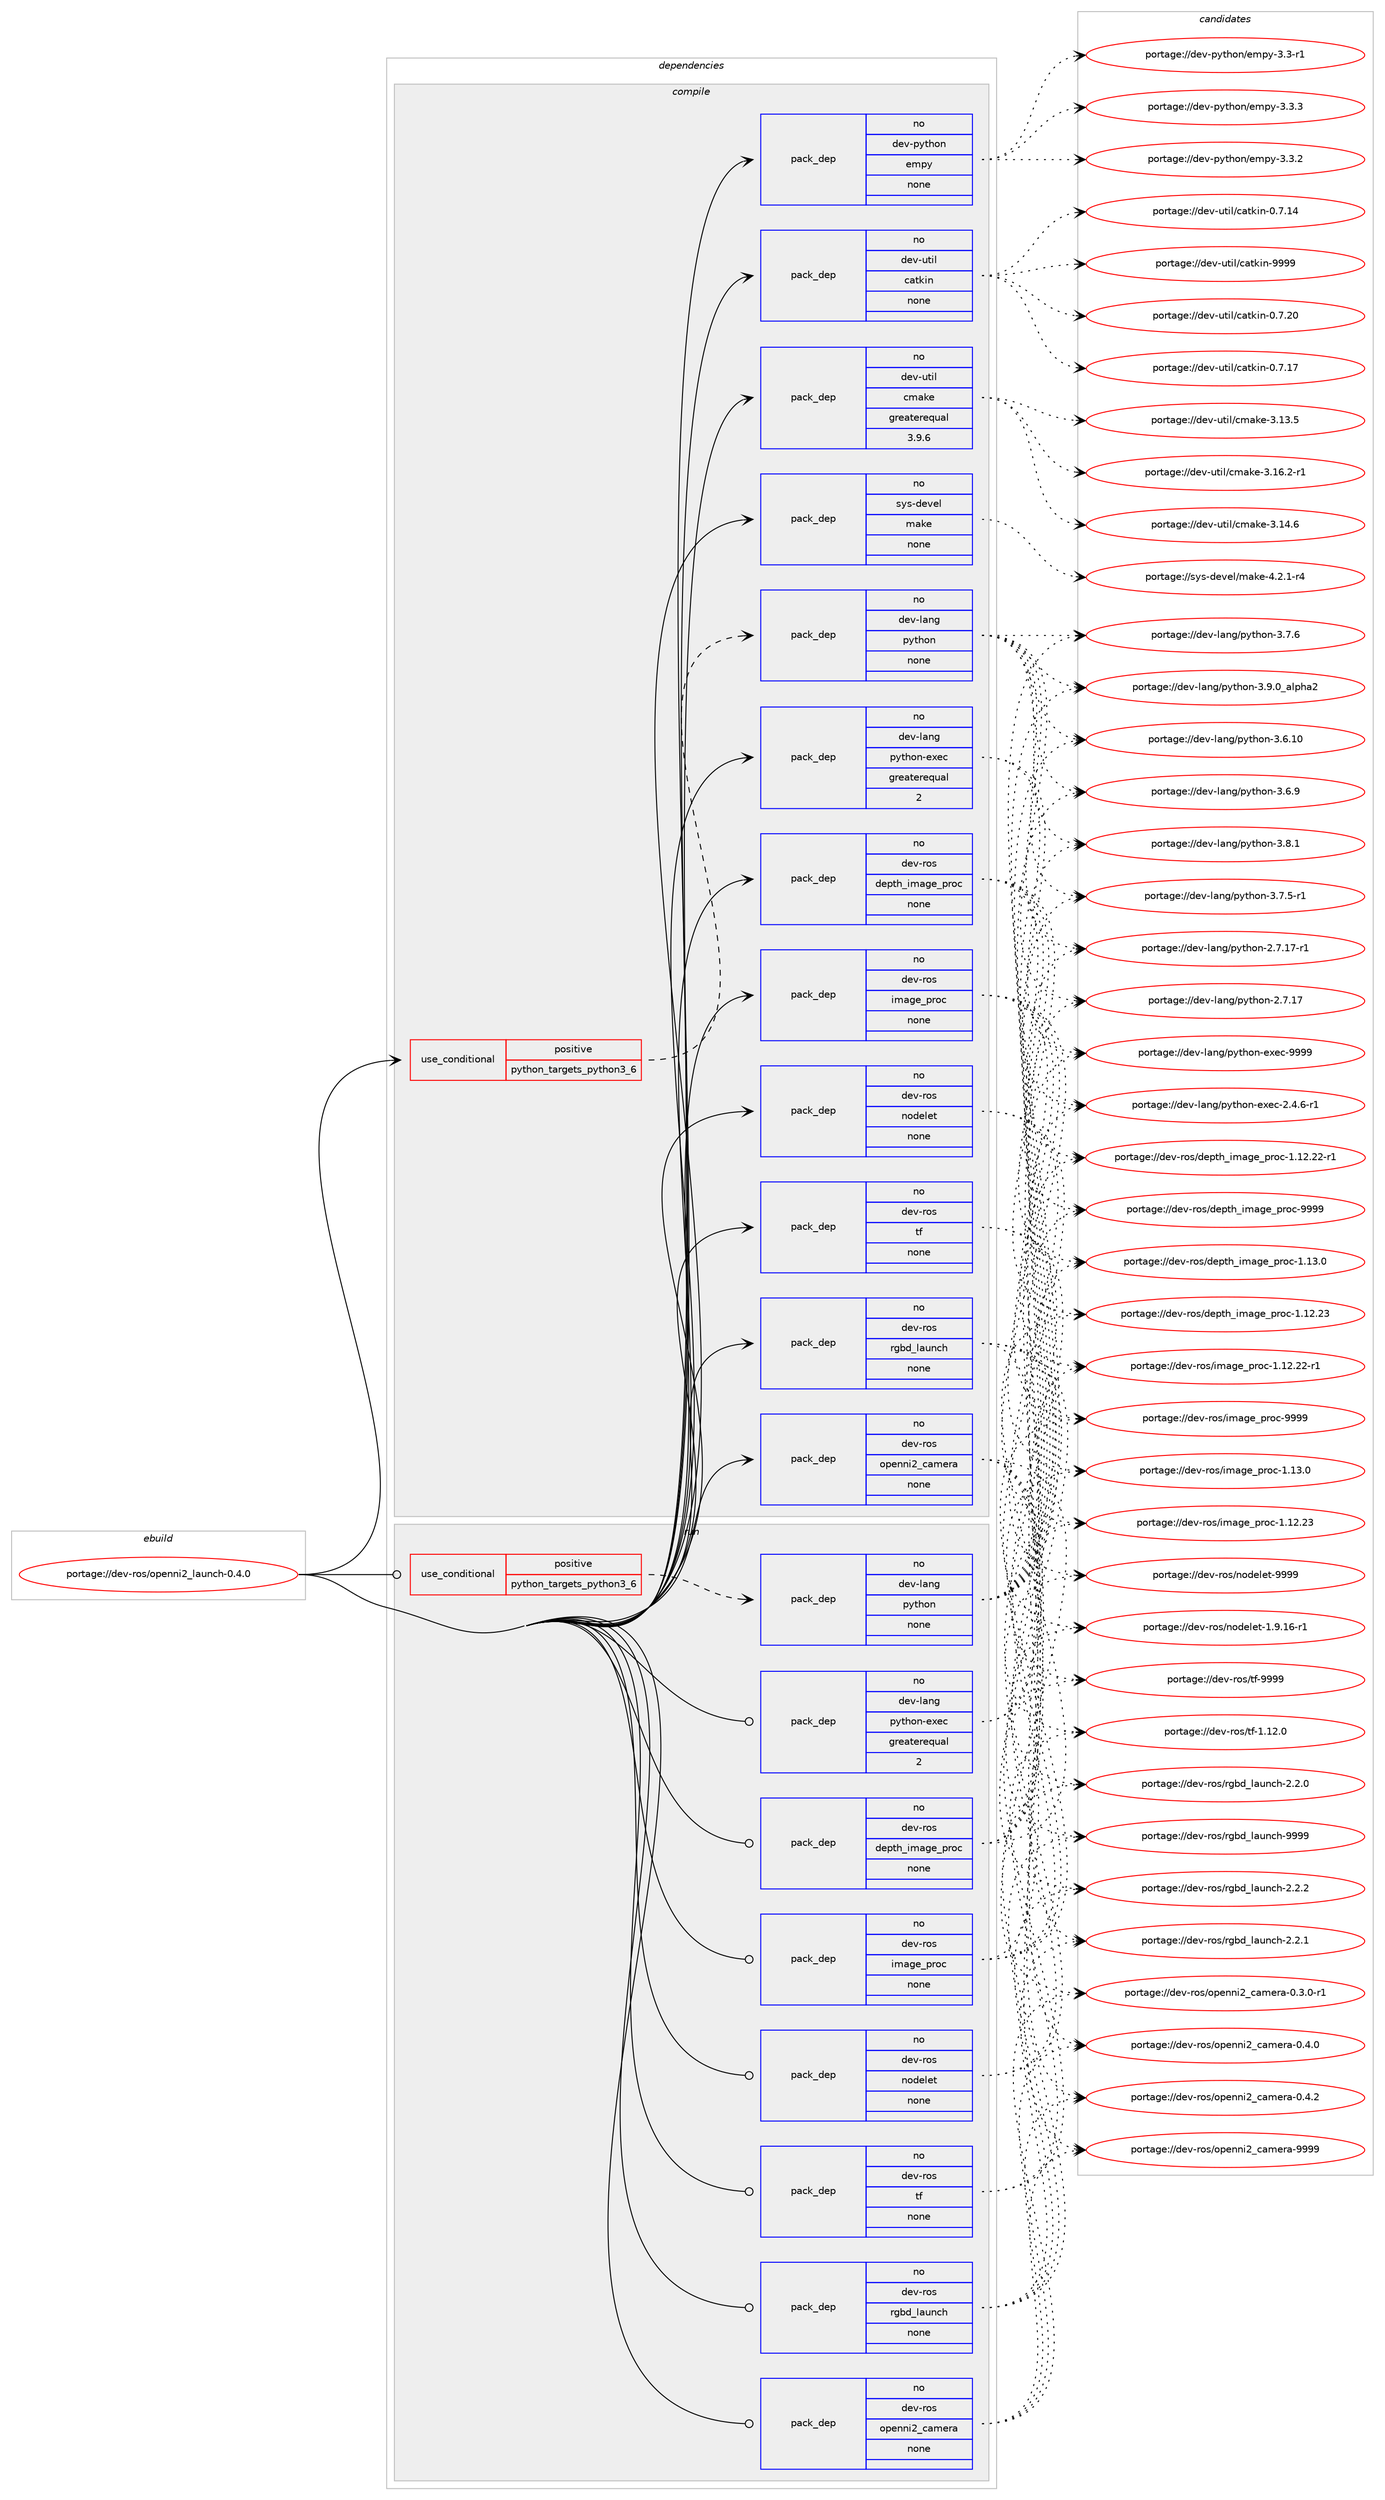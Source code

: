 digraph prolog {

# *************
# Graph options
# *************

newrank=true;
concentrate=true;
compound=true;
graph [rankdir=LR,fontname=Helvetica,fontsize=10,ranksep=1.5];#, ranksep=2.5, nodesep=0.2];
edge  [arrowhead=vee];
node  [fontname=Helvetica,fontsize=10];

# **********
# The ebuild
# **********

subgraph cluster_leftcol {
color=gray;
rank=same;
label=<<i>ebuild</i>>;
id [label="portage://dev-ros/openni2_launch-0.4.0", color=red, width=4, href="../dev-ros/openni2_launch-0.4.0.svg"];
}

# ****************
# The dependencies
# ****************

subgraph cluster_midcol {
color=gray;
label=<<i>dependencies</i>>;
subgraph cluster_compile {
fillcolor="#eeeeee";
style=filled;
label=<<i>compile</i>>;
subgraph cond99143 {
dependency394545 [label=<<TABLE BORDER="0" CELLBORDER="1" CELLSPACING="0" CELLPADDING="4"><TR><TD ROWSPAN="3" CELLPADDING="10">use_conditional</TD></TR><TR><TD>positive</TD></TR><TR><TD>python_targets_python3_6</TD></TR></TABLE>>, shape=none, color=red];
subgraph pack290549 {
dependency394546 [label=<<TABLE BORDER="0" CELLBORDER="1" CELLSPACING="0" CELLPADDING="4" WIDTH="220"><TR><TD ROWSPAN="6" CELLPADDING="30">pack_dep</TD></TR><TR><TD WIDTH="110">no</TD></TR><TR><TD>dev-lang</TD></TR><TR><TD>python</TD></TR><TR><TD>none</TD></TR><TR><TD></TD></TR></TABLE>>, shape=none, color=blue];
}
dependency394545:e -> dependency394546:w [weight=20,style="dashed",arrowhead="vee"];
}
id:e -> dependency394545:w [weight=20,style="solid",arrowhead="vee"];
subgraph pack290550 {
dependency394547 [label=<<TABLE BORDER="0" CELLBORDER="1" CELLSPACING="0" CELLPADDING="4" WIDTH="220"><TR><TD ROWSPAN="6" CELLPADDING="30">pack_dep</TD></TR><TR><TD WIDTH="110">no</TD></TR><TR><TD>dev-lang</TD></TR><TR><TD>python-exec</TD></TR><TR><TD>greaterequal</TD></TR><TR><TD>2</TD></TR></TABLE>>, shape=none, color=blue];
}
id:e -> dependency394547:w [weight=20,style="solid",arrowhead="vee"];
subgraph pack290551 {
dependency394548 [label=<<TABLE BORDER="0" CELLBORDER="1" CELLSPACING="0" CELLPADDING="4" WIDTH="220"><TR><TD ROWSPAN="6" CELLPADDING="30">pack_dep</TD></TR><TR><TD WIDTH="110">no</TD></TR><TR><TD>dev-python</TD></TR><TR><TD>empy</TD></TR><TR><TD>none</TD></TR><TR><TD></TD></TR></TABLE>>, shape=none, color=blue];
}
id:e -> dependency394548:w [weight=20,style="solid",arrowhead="vee"];
subgraph pack290552 {
dependency394549 [label=<<TABLE BORDER="0" CELLBORDER="1" CELLSPACING="0" CELLPADDING="4" WIDTH="220"><TR><TD ROWSPAN="6" CELLPADDING="30">pack_dep</TD></TR><TR><TD WIDTH="110">no</TD></TR><TR><TD>dev-ros</TD></TR><TR><TD>depth_image_proc</TD></TR><TR><TD>none</TD></TR><TR><TD></TD></TR></TABLE>>, shape=none, color=blue];
}
id:e -> dependency394549:w [weight=20,style="solid",arrowhead="vee"];
subgraph pack290553 {
dependency394550 [label=<<TABLE BORDER="0" CELLBORDER="1" CELLSPACING="0" CELLPADDING="4" WIDTH="220"><TR><TD ROWSPAN="6" CELLPADDING="30">pack_dep</TD></TR><TR><TD WIDTH="110">no</TD></TR><TR><TD>dev-ros</TD></TR><TR><TD>image_proc</TD></TR><TR><TD>none</TD></TR><TR><TD></TD></TR></TABLE>>, shape=none, color=blue];
}
id:e -> dependency394550:w [weight=20,style="solid",arrowhead="vee"];
subgraph pack290554 {
dependency394551 [label=<<TABLE BORDER="0" CELLBORDER="1" CELLSPACING="0" CELLPADDING="4" WIDTH="220"><TR><TD ROWSPAN="6" CELLPADDING="30">pack_dep</TD></TR><TR><TD WIDTH="110">no</TD></TR><TR><TD>dev-ros</TD></TR><TR><TD>nodelet</TD></TR><TR><TD>none</TD></TR><TR><TD></TD></TR></TABLE>>, shape=none, color=blue];
}
id:e -> dependency394551:w [weight=20,style="solid",arrowhead="vee"];
subgraph pack290555 {
dependency394552 [label=<<TABLE BORDER="0" CELLBORDER="1" CELLSPACING="0" CELLPADDING="4" WIDTH="220"><TR><TD ROWSPAN="6" CELLPADDING="30">pack_dep</TD></TR><TR><TD WIDTH="110">no</TD></TR><TR><TD>dev-ros</TD></TR><TR><TD>openni2_camera</TD></TR><TR><TD>none</TD></TR><TR><TD></TD></TR></TABLE>>, shape=none, color=blue];
}
id:e -> dependency394552:w [weight=20,style="solid",arrowhead="vee"];
subgraph pack290556 {
dependency394553 [label=<<TABLE BORDER="0" CELLBORDER="1" CELLSPACING="0" CELLPADDING="4" WIDTH="220"><TR><TD ROWSPAN="6" CELLPADDING="30">pack_dep</TD></TR><TR><TD WIDTH="110">no</TD></TR><TR><TD>dev-ros</TD></TR><TR><TD>rgbd_launch</TD></TR><TR><TD>none</TD></TR><TR><TD></TD></TR></TABLE>>, shape=none, color=blue];
}
id:e -> dependency394553:w [weight=20,style="solid",arrowhead="vee"];
subgraph pack290557 {
dependency394554 [label=<<TABLE BORDER="0" CELLBORDER="1" CELLSPACING="0" CELLPADDING="4" WIDTH="220"><TR><TD ROWSPAN="6" CELLPADDING="30">pack_dep</TD></TR><TR><TD WIDTH="110">no</TD></TR><TR><TD>dev-ros</TD></TR><TR><TD>tf</TD></TR><TR><TD>none</TD></TR><TR><TD></TD></TR></TABLE>>, shape=none, color=blue];
}
id:e -> dependency394554:w [weight=20,style="solid",arrowhead="vee"];
subgraph pack290558 {
dependency394555 [label=<<TABLE BORDER="0" CELLBORDER="1" CELLSPACING="0" CELLPADDING="4" WIDTH="220"><TR><TD ROWSPAN="6" CELLPADDING="30">pack_dep</TD></TR><TR><TD WIDTH="110">no</TD></TR><TR><TD>dev-util</TD></TR><TR><TD>catkin</TD></TR><TR><TD>none</TD></TR><TR><TD></TD></TR></TABLE>>, shape=none, color=blue];
}
id:e -> dependency394555:w [weight=20,style="solid",arrowhead="vee"];
subgraph pack290559 {
dependency394556 [label=<<TABLE BORDER="0" CELLBORDER="1" CELLSPACING="0" CELLPADDING="4" WIDTH="220"><TR><TD ROWSPAN="6" CELLPADDING="30">pack_dep</TD></TR><TR><TD WIDTH="110">no</TD></TR><TR><TD>dev-util</TD></TR><TR><TD>cmake</TD></TR><TR><TD>greaterequal</TD></TR><TR><TD>3.9.6</TD></TR></TABLE>>, shape=none, color=blue];
}
id:e -> dependency394556:w [weight=20,style="solid",arrowhead="vee"];
subgraph pack290560 {
dependency394557 [label=<<TABLE BORDER="0" CELLBORDER="1" CELLSPACING="0" CELLPADDING="4" WIDTH="220"><TR><TD ROWSPAN="6" CELLPADDING="30">pack_dep</TD></TR><TR><TD WIDTH="110">no</TD></TR><TR><TD>sys-devel</TD></TR><TR><TD>make</TD></TR><TR><TD>none</TD></TR><TR><TD></TD></TR></TABLE>>, shape=none, color=blue];
}
id:e -> dependency394557:w [weight=20,style="solid",arrowhead="vee"];
}
subgraph cluster_compileandrun {
fillcolor="#eeeeee";
style=filled;
label=<<i>compile and run</i>>;
}
subgraph cluster_run {
fillcolor="#eeeeee";
style=filled;
label=<<i>run</i>>;
subgraph cond99144 {
dependency394558 [label=<<TABLE BORDER="0" CELLBORDER="1" CELLSPACING="0" CELLPADDING="4"><TR><TD ROWSPAN="3" CELLPADDING="10">use_conditional</TD></TR><TR><TD>positive</TD></TR><TR><TD>python_targets_python3_6</TD></TR></TABLE>>, shape=none, color=red];
subgraph pack290561 {
dependency394559 [label=<<TABLE BORDER="0" CELLBORDER="1" CELLSPACING="0" CELLPADDING="4" WIDTH="220"><TR><TD ROWSPAN="6" CELLPADDING="30">pack_dep</TD></TR><TR><TD WIDTH="110">no</TD></TR><TR><TD>dev-lang</TD></TR><TR><TD>python</TD></TR><TR><TD>none</TD></TR><TR><TD></TD></TR></TABLE>>, shape=none, color=blue];
}
dependency394558:e -> dependency394559:w [weight=20,style="dashed",arrowhead="vee"];
}
id:e -> dependency394558:w [weight=20,style="solid",arrowhead="odot"];
subgraph pack290562 {
dependency394560 [label=<<TABLE BORDER="0" CELLBORDER="1" CELLSPACING="0" CELLPADDING="4" WIDTH="220"><TR><TD ROWSPAN="6" CELLPADDING="30">pack_dep</TD></TR><TR><TD WIDTH="110">no</TD></TR><TR><TD>dev-lang</TD></TR><TR><TD>python-exec</TD></TR><TR><TD>greaterequal</TD></TR><TR><TD>2</TD></TR></TABLE>>, shape=none, color=blue];
}
id:e -> dependency394560:w [weight=20,style="solid",arrowhead="odot"];
subgraph pack290563 {
dependency394561 [label=<<TABLE BORDER="0" CELLBORDER="1" CELLSPACING="0" CELLPADDING="4" WIDTH="220"><TR><TD ROWSPAN="6" CELLPADDING="30">pack_dep</TD></TR><TR><TD WIDTH="110">no</TD></TR><TR><TD>dev-ros</TD></TR><TR><TD>depth_image_proc</TD></TR><TR><TD>none</TD></TR><TR><TD></TD></TR></TABLE>>, shape=none, color=blue];
}
id:e -> dependency394561:w [weight=20,style="solid",arrowhead="odot"];
subgraph pack290564 {
dependency394562 [label=<<TABLE BORDER="0" CELLBORDER="1" CELLSPACING="0" CELLPADDING="4" WIDTH="220"><TR><TD ROWSPAN="6" CELLPADDING="30">pack_dep</TD></TR><TR><TD WIDTH="110">no</TD></TR><TR><TD>dev-ros</TD></TR><TR><TD>image_proc</TD></TR><TR><TD>none</TD></TR><TR><TD></TD></TR></TABLE>>, shape=none, color=blue];
}
id:e -> dependency394562:w [weight=20,style="solid",arrowhead="odot"];
subgraph pack290565 {
dependency394563 [label=<<TABLE BORDER="0" CELLBORDER="1" CELLSPACING="0" CELLPADDING="4" WIDTH="220"><TR><TD ROWSPAN="6" CELLPADDING="30">pack_dep</TD></TR><TR><TD WIDTH="110">no</TD></TR><TR><TD>dev-ros</TD></TR><TR><TD>nodelet</TD></TR><TR><TD>none</TD></TR><TR><TD></TD></TR></TABLE>>, shape=none, color=blue];
}
id:e -> dependency394563:w [weight=20,style="solid",arrowhead="odot"];
subgraph pack290566 {
dependency394564 [label=<<TABLE BORDER="0" CELLBORDER="1" CELLSPACING="0" CELLPADDING="4" WIDTH="220"><TR><TD ROWSPAN="6" CELLPADDING="30">pack_dep</TD></TR><TR><TD WIDTH="110">no</TD></TR><TR><TD>dev-ros</TD></TR><TR><TD>openni2_camera</TD></TR><TR><TD>none</TD></TR><TR><TD></TD></TR></TABLE>>, shape=none, color=blue];
}
id:e -> dependency394564:w [weight=20,style="solid",arrowhead="odot"];
subgraph pack290567 {
dependency394565 [label=<<TABLE BORDER="0" CELLBORDER="1" CELLSPACING="0" CELLPADDING="4" WIDTH="220"><TR><TD ROWSPAN="6" CELLPADDING="30">pack_dep</TD></TR><TR><TD WIDTH="110">no</TD></TR><TR><TD>dev-ros</TD></TR><TR><TD>rgbd_launch</TD></TR><TR><TD>none</TD></TR><TR><TD></TD></TR></TABLE>>, shape=none, color=blue];
}
id:e -> dependency394565:w [weight=20,style="solid",arrowhead="odot"];
subgraph pack290568 {
dependency394566 [label=<<TABLE BORDER="0" CELLBORDER="1" CELLSPACING="0" CELLPADDING="4" WIDTH="220"><TR><TD ROWSPAN="6" CELLPADDING="30">pack_dep</TD></TR><TR><TD WIDTH="110">no</TD></TR><TR><TD>dev-ros</TD></TR><TR><TD>tf</TD></TR><TR><TD>none</TD></TR><TR><TD></TD></TR></TABLE>>, shape=none, color=blue];
}
id:e -> dependency394566:w [weight=20,style="solid",arrowhead="odot"];
}
}

# **************
# The candidates
# **************

subgraph cluster_choices {
rank=same;
color=gray;
label=<<i>candidates</i>>;

subgraph choice290549 {
color=black;
nodesep=1;
choice10010111845108971101034711212111610411111045514657464895971081121049750 [label="portage://dev-lang/python-3.9.0_alpha2", color=red, width=4,href="../dev-lang/python-3.9.0_alpha2.svg"];
choice100101118451089711010347112121116104111110455146564649 [label="portage://dev-lang/python-3.8.1", color=red, width=4,href="../dev-lang/python-3.8.1.svg"];
choice100101118451089711010347112121116104111110455146554654 [label="portage://dev-lang/python-3.7.6", color=red, width=4,href="../dev-lang/python-3.7.6.svg"];
choice1001011184510897110103471121211161041111104551465546534511449 [label="portage://dev-lang/python-3.7.5-r1", color=red, width=4,href="../dev-lang/python-3.7.5-r1.svg"];
choice100101118451089711010347112121116104111110455146544657 [label="portage://dev-lang/python-3.6.9", color=red, width=4,href="../dev-lang/python-3.6.9.svg"];
choice10010111845108971101034711212111610411111045514654464948 [label="portage://dev-lang/python-3.6.10", color=red, width=4,href="../dev-lang/python-3.6.10.svg"];
choice100101118451089711010347112121116104111110455046554649554511449 [label="portage://dev-lang/python-2.7.17-r1", color=red, width=4,href="../dev-lang/python-2.7.17-r1.svg"];
choice10010111845108971101034711212111610411111045504655464955 [label="portage://dev-lang/python-2.7.17", color=red, width=4,href="../dev-lang/python-2.7.17.svg"];
dependency394546:e -> choice10010111845108971101034711212111610411111045514657464895971081121049750:w [style=dotted,weight="100"];
dependency394546:e -> choice100101118451089711010347112121116104111110455146564649:w [style=dotted,weight="100"];
dependency394546:e -> choice100101118451089711010347112121116104111110455146554654:w [style=dotted,weight="100"];
dependency394546:e -> choice1001011184510897110103471121211161041111104551465546534511449:w [style=dotted,weight="100"];
dependency394546:e -> choice100101118451089711010347112121116104111110455146544657:w [style=dotted,weight="100"];
dependency394546:e -> choice10010111845108971101034711212111610411111045514654464948:w [style=dotted,weight="100"];
dependency394546:e -> choice100101118451089711010347112121116104111110455046554649554511449:w [style=dotted,weight="100"];
dependency394546:e -> choice10010111845108971101034711212111610411111045504655464955:w [style=dotted,weight="100"];
}
subgraph choice290550 {
color=black;
nodesep=1;
choice10010111845108971101034711212111610411111045101120101994557575757 [label="portage://dev-lang/python-exec-9999", color=red, width=4,href="../dev-lang/python-exec-9999.svg"];
choice10010111845108971101034711212111610411111045101120101994550465246544511449 [label="portage://dev-lang/python-exec-2.4.6-r1", color=red, width=4,href="../dev-lang/python-exec-2.4.6-r1.svg"];
dependency394547:e -> choice10010111845108971101034711212111610411111045101120101994557575757:w [style=dotted,weight="100"];
dependency394547:e -> choice10010111845108971101034711212111610411111045101120101994550465246544511449:w [style=dotted,weight="100"];
}
subgraph choice290551 {
color=black;
nodesep=1;
choice1001011184511212111610411111047101109112121455146514651 [label="portage://dev-python/empy-3.3.3", color=red, width=4,href="../dev-python/empy-3.3.3.svg"];
choice1001011184511212111610411111047101109112121455146514650 [label="portage://dev-python/empy-3.3.2", color=red, width=4,href="../dev-python/empy-3.3.2.svg"];
choice1001011184511212111610411111047101109112121455146514511449 [label="portage://dev-python/empy-3.3-r1", color=red, width=4,href="../dev-python/empy-3.3-r1.svg"];
dependency394548:e -> choice1001011184511212111610411111047101109112121455146514651:w [style=dotted,weight="100"];
dependency394548:e -> choice1001011184511212111610411111047101109112121455146514650:w [style=dotted,weight="100"];
dependency394548:e -> choice1001011184511212111610411111047101109112121455146514511449:w [style=dotted,weight="100"];
}
subgraph choice290552 {
color=black;
nodesep=1;
choice1001011184511411111547100101112116104951051099710310195112114111994557575757 [label="portage://dev-ros/depth_image_proc-9999", color=red, width=4,href="../dev-ros/depth_image_proc-9999.svg"];
choice10010111845114111115471001011121161049510510997103101951121141119945494649514648 [label="portage://dev-ros/depth_image_proc-1.13.0", color=red, width=4,href="../dev-ros/depth_image_proc-1.13.0.svg"];
choice1001011184511411111547100101112116104951051099710310195112114111994549464950465051 [label="portage://dev-ros/depth_image_proc-1.12.23", color=red, width=4,href="../dev-ros/depth_image_proc-1.12.23.svg"];
choice10010111845114111115471001011121161049510510997103101951121141119945494649504650504511449 [label="portage://dev-ros/depth_image_proc-1.12.22-r1", color=red, width=4,href="../dev-ros/depth_image_proc-1.12.22-r1.svg"];
dependency394549:e -> choice1001011184511411111547100101112116104951051099710310195112114111994557575757:w [style=dotted,weight="100"];
dependency394549:e -> choice10010111845114111115471001011121161049510510997103101951121141119945494649514648:w [style=dotted,weight="100"];
dependency394549:e -> choice1001011184511411111547100101112116104951051099710310195112114111994549464950465051:w [style=dotted,weight="100"];
dependency394549:e -> choice10010111845114111115471001011121161049510510997103101951121141119945494649504650504511449:w [style=dotted,weight="100"];
}
subgraph choice290553 {
color=black;
nodesep=1;
choice10010111845114111115471051099710310195112114111994557575757 [label="portage://dev-ros/image_proc-9999", color=red, width=4,href="../dev-ros/image_proc-9999.svg"];
choice100101118451141111154710510997103101951121141119945494649514648 [label="portage://dev-ros/image_proc-1.13.0", color=red, width=4,href="../dev-ros/image_proc-1.13.0.svg"];
choice10010111845114111115471051099710310195112114111994549464950465051 [label="portage://dev-ros/image_proc-1.12.23", color=red, width=4,href="../dev-ros/image_proc-1.12.23.svg"];
choice100101118451141111154710510997103101951121141119945494649504650504511449 [label="portage://dev-ros/image_proc-1.12.22-r1", color=red, width=4,href="../dev-ros/image_proc-1.12.22-r1.svg"];
dependency394550:e -> choice10010111845114111115471051099710310195112114111994557575757:w [style=dotted,weight="100"];
dependency394550:e -> choice100101118451141111154710510997103101951121141119945494649514648:w [style=dotted,weight="100"];
dependency394550:e -> choice10010111845114111115471051099710310195112114111994549464950465051:w [style=dotted,weight="100"];
dependency394550:e -> choice100101118451141111154710510997103101951121141119945494649504650504511449:w [style=dotted,weight="100"];
}
subgraph choice290554 {
color=black;
nodesep=1;
choice10010111845114111115471101111001011081011164557575757 [label="portage://dev-ros/nodelet-9999", color=red, width=4,href="../dev-ros/nodelet-9999.svg"];
choice1001011184511411111547110111100101108101116454946574649544511449 [label="portage://dev-ros/nodelet-1.9.16-r1", color=red, width=4,href="../dev-ros/nodelet-1.9.16-r1.svg"];
dependency394551:e -> choice10010111845114111115471101111001011081011164557575757:w [style=dotted,weight="100"];
dependency394551:e -> choice1001011184511411111547110111100101108101116454946574649544511449:w [style=dotted,weight="100"];
}
subgraph choice290555 {
color=black;
nodesep=1;
choice100101118451141111154711111210111011010550959997109101114974557575757 [label="portage://dev-ros/openni2_camera-9999", color=red, width=4,href="../dev-ros/openni2_camera-9999.svg"];
choice10010111845114111115471111121011101101055095999710910111497454846524650 [label="portage://dev-ros/openni2_camera-0.4.2", color=red, width=4,href="../dev-ros/openni2_camera-0.4.2.svg"];
choice10010111845114111115471111121011101101055095999710910111497454846524648 [label="portage://dev-ros/openni2_camera-0.4.0", color=red, width=4,href="../dev-ros/openni2_camera-0.4.0.svg"];
choice100101118451141111154711111210111011010550959997109101114974548465146484511449 [label="portage://dev-ros/openni2_camera-0.3.0-r1", color=red, width=4,href="../dev-ros/openni2_camera-0.3.0-r1.svg"];
dependency394552:e -> choice100101118451141111154711111210111011010550959997109101114974557575757:w [style=dotted,weight="100"];
dependency394552:e -> choice10010111845114111115471111121011101101055095999710910111497454846524650:w [style=dotted,weight="100"];
dependency394552:e -> choice10010111845114111115471111121011101101055095999710910111497454846524648:w [style=dotted,weight="100"];
dependency394552:e -> choice100101118451141111154711111210111011010550959997109101114974548465146484511449:w [style=dotted,weight="100"];
}
subgraph choice290556 {
color=black;
nodesep=1;
choice1001011184511411111547114103981009510897117110991044557575757 [label="portage://dev-ros/rgbd_launch-9999", color=red, width=4,href="../dev-ros/rgbd_launch-9999.svg"];
choice100101118451141111154711410398100951089711711099104455046504650 [label="portage://dev-ros/rgbd_launch-2.2.2", color=red, width=4,href="../dev-ros/rgbd_launch-2.2.2.svg"];
choice100101118451141111154711410398100951089711711099104455046504649 [label="portage://dev-ros/rgbd_launch-2.2.1", color=red, width=4,href="../dev-ros/rgbd_launch-2.2.1.svg"];
choice100101118451141111154711410398100951089711711099104455046504648 [label="portage://dev-ros/rgbd_launch-2.2.0", color=red, width=4,href="../dev-ros/rgbd_launch-2.2.0.svg"];
dependency394553:e -> choice1001011184511411111547114103981009510897117110991044557575757:w [style=dotted,weight="100"];
dependency394553:e -> choice100101118451141111154711410398100951089711711099104455046504650:w [style=dotted,weight="100"];
dependency394553:e -> choice100101118451141111154711410398100951089711711099104455046504649:w [style=dotted,weight="100"];
dependency394553:e -> choice100101118451141111154711410398100951089711711099104455046504648:w [style=dotted,weight="100"];
}
subgraph choice290557 {
color=black;
nodesep=1;
choice10010111845114111115471161024557575757 [label="portage://dev-ros/tf-9999", color=red, width=4,href="../dev-ros/tf-9999.svg"];
choice100101118451141111154711610245494649504648 [label="portage://dev-ros/tf-1.12.0", color=red, width=4,href="../dev-ros/tf-1.12.0.svg"];
dependency394554:e -> choice10010111845114111115471161024557575757:w [style=dotted,weight="100"];
dependency394554:e -> choice100101118451141111154711610245494649504648:w [style=dotted,weight="100"];
}
subgraph choice290558 {
color=black;
nodesep=1;
choice100101118451171161051084799971161071051104557575757 [label="portage://dev-util/catkin-9999", color=red, width=4,href="../dev-util/catkin-9999.svg"];
choice1001011184511711610510847999711610710511045484655465048 [label="portage://dev-util/catkin-0.7.20", color=red, width=4,href="../dev-util/catkin-0.7.20.svg"];
choice1001011184511711610510847999711610710511045484655464955 [label="portage://dev-util/catkin-0.7.17", color=red, width=4,href="../dev-util/catkin-0.7.17.svg"];
choice1001011184511711610510847999711610710511045484655464952 [label="portage://dev-util/catkin-0.7.14", color=red, width=4,href="../dev-util/catkin-0.7.14.svg"];
dependency394555:e -> choice100101118451171161051084799971161071051104557575757:w [style=dotted,weight="100"];
dependency394555:e -> choice1001011184511711610510847999711610710511045484655465048:w [style=dotted,weight="100"];
dependency394555:e -> choice1001011184511711610510847999711610710511045484655464955:w [style=dotted,weight="100"];
dependency394555:e -> choice1001011184511711610510847999711610710511045484655464952:w [style=dotted,weight="100"];
}
subgraph choice290559 {
color=black;
nodesep=1;
choice10010111845117116105108479910997107101455146495446504511449 [label="portage://dev-util/cmake-3.16.2-r1", color=red, width=4,href="../dev-util/cmake-3.16.2-r1.svg"];
choice1001011184511711610510847991099710710145514649524654 [label="portage://dev-util/cmake-3.14.6", color=red, width=4,href="../dev-util/cmake-3.14.6.svg"];
choice1001011184511711610510847991099710710145514649514653 [label="portage://dev-util/cmake-3.13.5", color=red, width=4,href="../dev-util/cmake-3.13.5.svg"];
dependency394556:e -> choice10010111845117116105108479910997107101455146495446504511449:w [style=dotted,weight="100"];
dependency394556:e -> choice1001011184511711610510847991099710710145514649524654:w [style=dotted,weight="100"];
dependency394556:e -> choice1001011184511711610510847991099710710145514649514653:w [style=dotted,weight="100"];
}
subgraph choice290560 {
color=black;
nodesep=1;
choice1151211154510010111810110847109971071014552465046494511452 [label="portage://sys-devel/make-4.2.1-r4", color=red, width=4,href="../sys-devel/make-4.2.1-r4.svg"];
dependency394557:e -> choice1151211154510010111810110847109971071014552465046494511452:w [style=dotted,weight="100"];
}
subgraph choice290561 {
color=black;
nodesep=1;
choice10010111845108971101034711212111610411111045514657464895971081121049750 [label="portage://dev-lang/python-3.9.0_alpha2", color=red, width=4,href="../dev-lang/python-3.9.0_alpha2.svg"];
choice100101118451089711010347112121116104111110455146564649 [label="portage://dev-lang/python-3.8.1", color=red, width=4,href="../dev-lang/python-3.8.1.svg"];
choice100101118451089711010347112121116104111110455146554654 [label="portage://dev-lang/python-3.7.6", color=red, width=4,href="../dev-lang/python-3.7.6.svg"];
choice1001011184510897110103471121211161041111104551465546534511449 [label="portage://dev-lang/python-3.7.5-r1", color=red, width=4,href="../dev-lang/python-3.7.5-r1.svg"];
choice100101118451089711010347112121116104111110455146544657 [label="portage://dev-lang/python-3.6.9", color=red, width=4,href="../dev-lang/python-3.6.9.svg"];
choice10010111845108971101034711212111610411111045514654464948 [label="portage://dev-lang/python-3.6.10", color=red, width=4,href="../dev-lang/python-3.6.10.svg"];
choice100101118451089711010347112121116104111110455046554649554511449 [label="portage://dev-lang/python-2.7.17-r1", color=red, width=4,href="../dev-lang/python-2.7.17-r1.svg"];
choice10010111845108971101034711212111610411111045504655464955 [label="portage://dev-lang/python-2.7.17", color=red, width=4,href="../dev-lang/python-2.7.17.svg"];
dependency394559:e -> choice10010111845108971101034711212111610411111045514657464895971081121049750:w [style=dotted,weight="100"];
dependency394559:e -> choice100101118451089711010347112121116104111110455146564649:w [style=dotted,weight="100"];
dependency394559:e -> choice100101118451089711010347112121116104111110455146554654:w [style=dotted,weight="100"];
dependency394559:e -> choice1001011184510897110103471121211161041111104551465546534511449:w [style=dotted,weight="100"];
dependency394559:e -> choice100101118451089711010347112121116104111110455146544657:w [style=dotted,weight="100"];
dependency394559:e -> choice10010111845108971101034711212111610411111045514654464948:w [style=dotted,weight="100"];
dependency394559:e -> choice100101118451089711010347112121116104111110455046554649554511449:w [style=dotted,weight="100"];
dependency394559:e -> choice10010111845108971101034711212111610411111045504655464955:w [style=dotted,weight="100"];
}
subgraph choice290562 {
color=black;
nodesep=1;
choice10010111845108971101034711212111610411111045101120101994557575757 [label="portage://dev-lang/python-exec-9999", color=red, width=4,href="../dev-lang/python-exec-9999.svg"];
choice10010111845108971101034711212111610411111045101120101994550465246544511449 [label="portage://dev-lang/python-exec-2.4.6-r1", color=red, width=4,href="../dev-lang/python-exec-2.4.6-r1.svg"];
dependency394560:e -> choice10010111845108971101034711212111610411111045101120101994557575757:w [style=dotted,weight="100"];
dependency394560:e -> choice10010111845108971101034711212111610411111045101120101994550465246544511449:w [style=dotted,weight="100"];
}
subgraph choice290563 {
color=black;
nodesep=1;
choice1001011184511411111547100101112116104951051099710310195112114111994557575757 [label="portage://dev-ros/depth_image_proc-9999", color=red, width=4,href="../dev-ros/depth_image_proc-9999.svg"];
choice10010111845114111115471001011121161049510510997103101951121141119945494649514648 [label="portage://dev-ros/depth_image_proc-1.13.0", color=red, width=4,href="../dev-ros/depth_image_proc-1.13.0.svg"];
choice1001011184511411111547100101112116104951051099710310195112114111994549464950465051 [label="portage://dev-ros/depth_image_proc-1.12.23", color=red, width=4,href="../dev-ros/depth_image_proc-1.12.23.svg"];
choice10010111845114111115471001011121161049510510997103101951121141119945494649504650504511449 [label="portage://dev-ros/depth_image_proc-1.12.22-r1", color=red, width=4,href="../dev-ros/depth_image_proc-1.12.22-r1.svg"];
dependency394561:e -> choice1001011184511411111547100101112116104951051099710310195112114111994557575757:w [style=dotted,weight="100"];
dependency394561:e -> choice10010111845114111115471001011121161049510510997103101951121141119945494649514648:w [style=dotted,weight="100"];
dependency394561:e -> choice1001011184511411111547100101112116104951051099710310195112114111994549464950465051:w [style=dotted,weight="100"];
dependency394561:e -> choice10010111845114111115471001011121161049510510997103101951121141119945494649504650504511449:w [style=dotted,weight="100"];
}
subgraph choice290564 {
color=black;
nodesep=1;
choice10010111845114111115471051099710310195112114111994557575757 [label="portage://dev-ros/image_proc-9999", color=red, width=4,href="../dev-ros/image_proc-9999.svg"];
choice100101118451141111154710510997103101951121141119945494649514648 [label="portage://dev-ros/image_proc-1.13.0", color=red, width=4,href="../dev-ros/image_proc-1.13.0.svg"];
choice10010111845114111115471051099710310195112114111994549464950465051 [label="portage://dev-ros/image_proc-1.12.23", color=red, width=4,href="../dev-ros/image_proc-1.12.23.svg"];
choice100101118451141111154710510997103101951121141119945494649504650504511449 [label="portage://dev-ros/image_proc-1.12.22-r1", color=red, width=4,href="../dev-ros/image_proc-1.12.22-r1.svg"];
dependency394562:e -> choice10010111845114111115471051099710310195112114111994557575757:w [style=dotted,weight="100"];
dependency394562:e -> choice100101118451141111154710510997103101951121141119945494649514648:w [style=dotted,weight="100"];
dependency394562:e -> choice10010111845114111115471051099710310195112114111994549464950465051:w [style=dotted,weight="100"];
dependency394562:e -> choice100101118451141111154710510997103101951121141119945494649504650504511449:w [style=dotted,weight="100"];
}
subgraph choice290565 {
color=black;
nodesep=1;
choice10010111845114111115471101111001011081011164557575757 [label="portage://dev-ros/nodelet-9999", color=red, width=4,href="../dev-ros/nodelet-9999.svg"];
choice1001011184511411111547110111100101108101116454946574649544511449 [label="portage://dev-ros/nodelet-1.9.16-r1", color=red, width=4,href="../dev-ros/nodelet-1.9.16-r1.svg"];
dependency394563:e -> choice10010111845114111115471101111001011081011164557575757:w [style=dotted,weight="100"];
dependency394563:e -> choice1001011184511411111547110111100101108101116454946574649544511449:w [style=dotted,weight="100"];
}
subgraph choice290566 {
color=black;
nodesep=1;
choice100101118451141111154711111210111011010550959997109101114974557575757 [label="portage://dev-ros/openni2_camera-9999", color=red, width=4,href="../dev-ros/openni2_camera-9999.svg"];
choice10010111845114111115471111121011101101055095999710910111497454846524650 [label="portage://dev-ros/openni2_camera-0.4.2", color=red, width=4,href="../dev-ros/openni2_camera-0.4.2.svg"];
choice10010111845114111115471111121011101101055095999710910111497454846524648 [label="portage://dev-ros/openni2_camera-0.4.0", color=red, width=4,href="../dev-ros/openni2_camera-0.4.0.svg"];
choice100101118451141111154711111210111011010550959997109101114974548465146484511449 [label="portage://dev-ros/openni2_camera-0.3.0-r1", color=red, width=4,href="../dev-ros/openni2_camera-0.3.0-r1.svg"];
dependency394564:e -> choice100101118451141111154711111210111011010550959997109101114974557575757:w [style=dotted,weight="100"];
dependency394564:e -> choice10010111845114111115471111121011101101055095999710910111497454846524650:w [style=dotted,weight="100"];
dependency394564:e -> choice10010111845114111115471111121011101101055095999710910111497454846524648:w [style=dotted,weight="100"];
dependency394564:e -> choice100101118451141111154711111210111011010550959997109101114974548465146484511449:w [style=dotted,weight="100"];
}
subgraph choice290567 {
color=black;
nodesep=1;
choice1001011184511411111547114103981009510897117110991044557575757 [label="portage://dev-ros/rgbd_launch-9999", color=red, width=4,href="../dev-ros/rgbd_launch-9999.svg"];
choice100101118451141111154711410398100951089711711099104455046504650 [label="portage://dev-ros/rgbd_launch-2.2.2", color=red, width=4,href="../dev-ros/rgbd_launch-2.2.2.svg"];
choice100101118451141111154711410398100951089711711099104455046504649 [label="portage://dev-ros/rgbd_launch-2.2.1", color=red, width=4,href="../dev-ros/rgbd_launch-2.2.1.svg"];
choice100101118451141111154711410398100951089711711099104455046504648 [label="portage://dev-ros/rgbd_launch-2.2.0", color=red, width=4,href="../dev-ros/rgbd_launch-2.2.0.svg"];
dependency394565:e -> choice1001011184511411111547114103981009510897117110991044557575757:w [style=dotted,weight="100"];
dependency394565:e -> choice100101118451141111154711410398100951089711711099104455046504650:w [style=dotted,weight="100"];
dependency394565:e -> choice100101118451141111154711410398100951089711711099104455046504649:w [style=dotted,weight="100"];
dependency394565:e -> choice100101118451141111154711410398100951089711711099104455046504648:w [style=dotted,weight="100"];
}
subgraph choice290568 {
color=black;
nodesep=1;
choice10010111845114111115471161024557575757 [label="portage://dev-ros/tf-9999", color=red, width=4,href="../dev-ros/tf-9999.svg"];
choice100101118451141111154711610245494649504648 [label="portage://dev-ros/tf-1.12.0", color=red, width=4,href="../dev-ros/tf-1.12.0.svg"];
dependency394566:e -> choice10010111845114111115471161024557575757:w [style=dotted,weight="100"];
dependency394566:e -> choice100101118451141111154711610245494649504648:w [style=dotted,weight="100"];
}
}

}
